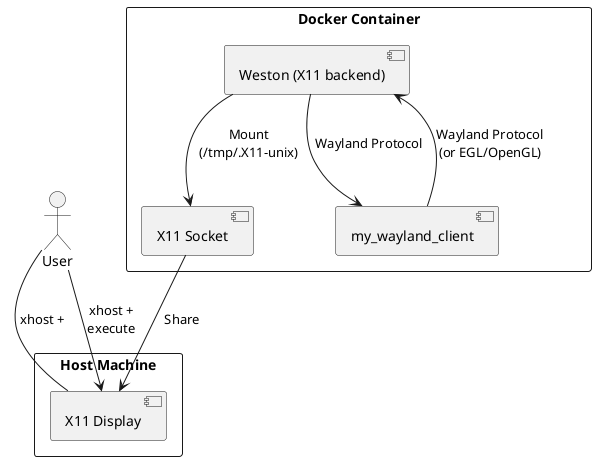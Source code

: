 @startuml
actor User
rectangle "Host Machine" {
  [X11 Display] as X11Display
  User -- X11Display : xhost +
}

rectangle "Docker Container" {
  component "Weston (X11 backend)" as Weston
  [X11 Socket] as X11Socket
  component "my_wayland_client" as MyApp
}

User --> X11Display : xhost +\nexecute
Weston --> X11Socket : Mount\n(/tmp/.X11-unix)
X11Socket --> X11Display : Share
Weston --> MyApp : Wayland Protocol
MyApp --> Weston : Wayland Protocol\n(or EGL/OpenGL)
@enduml
